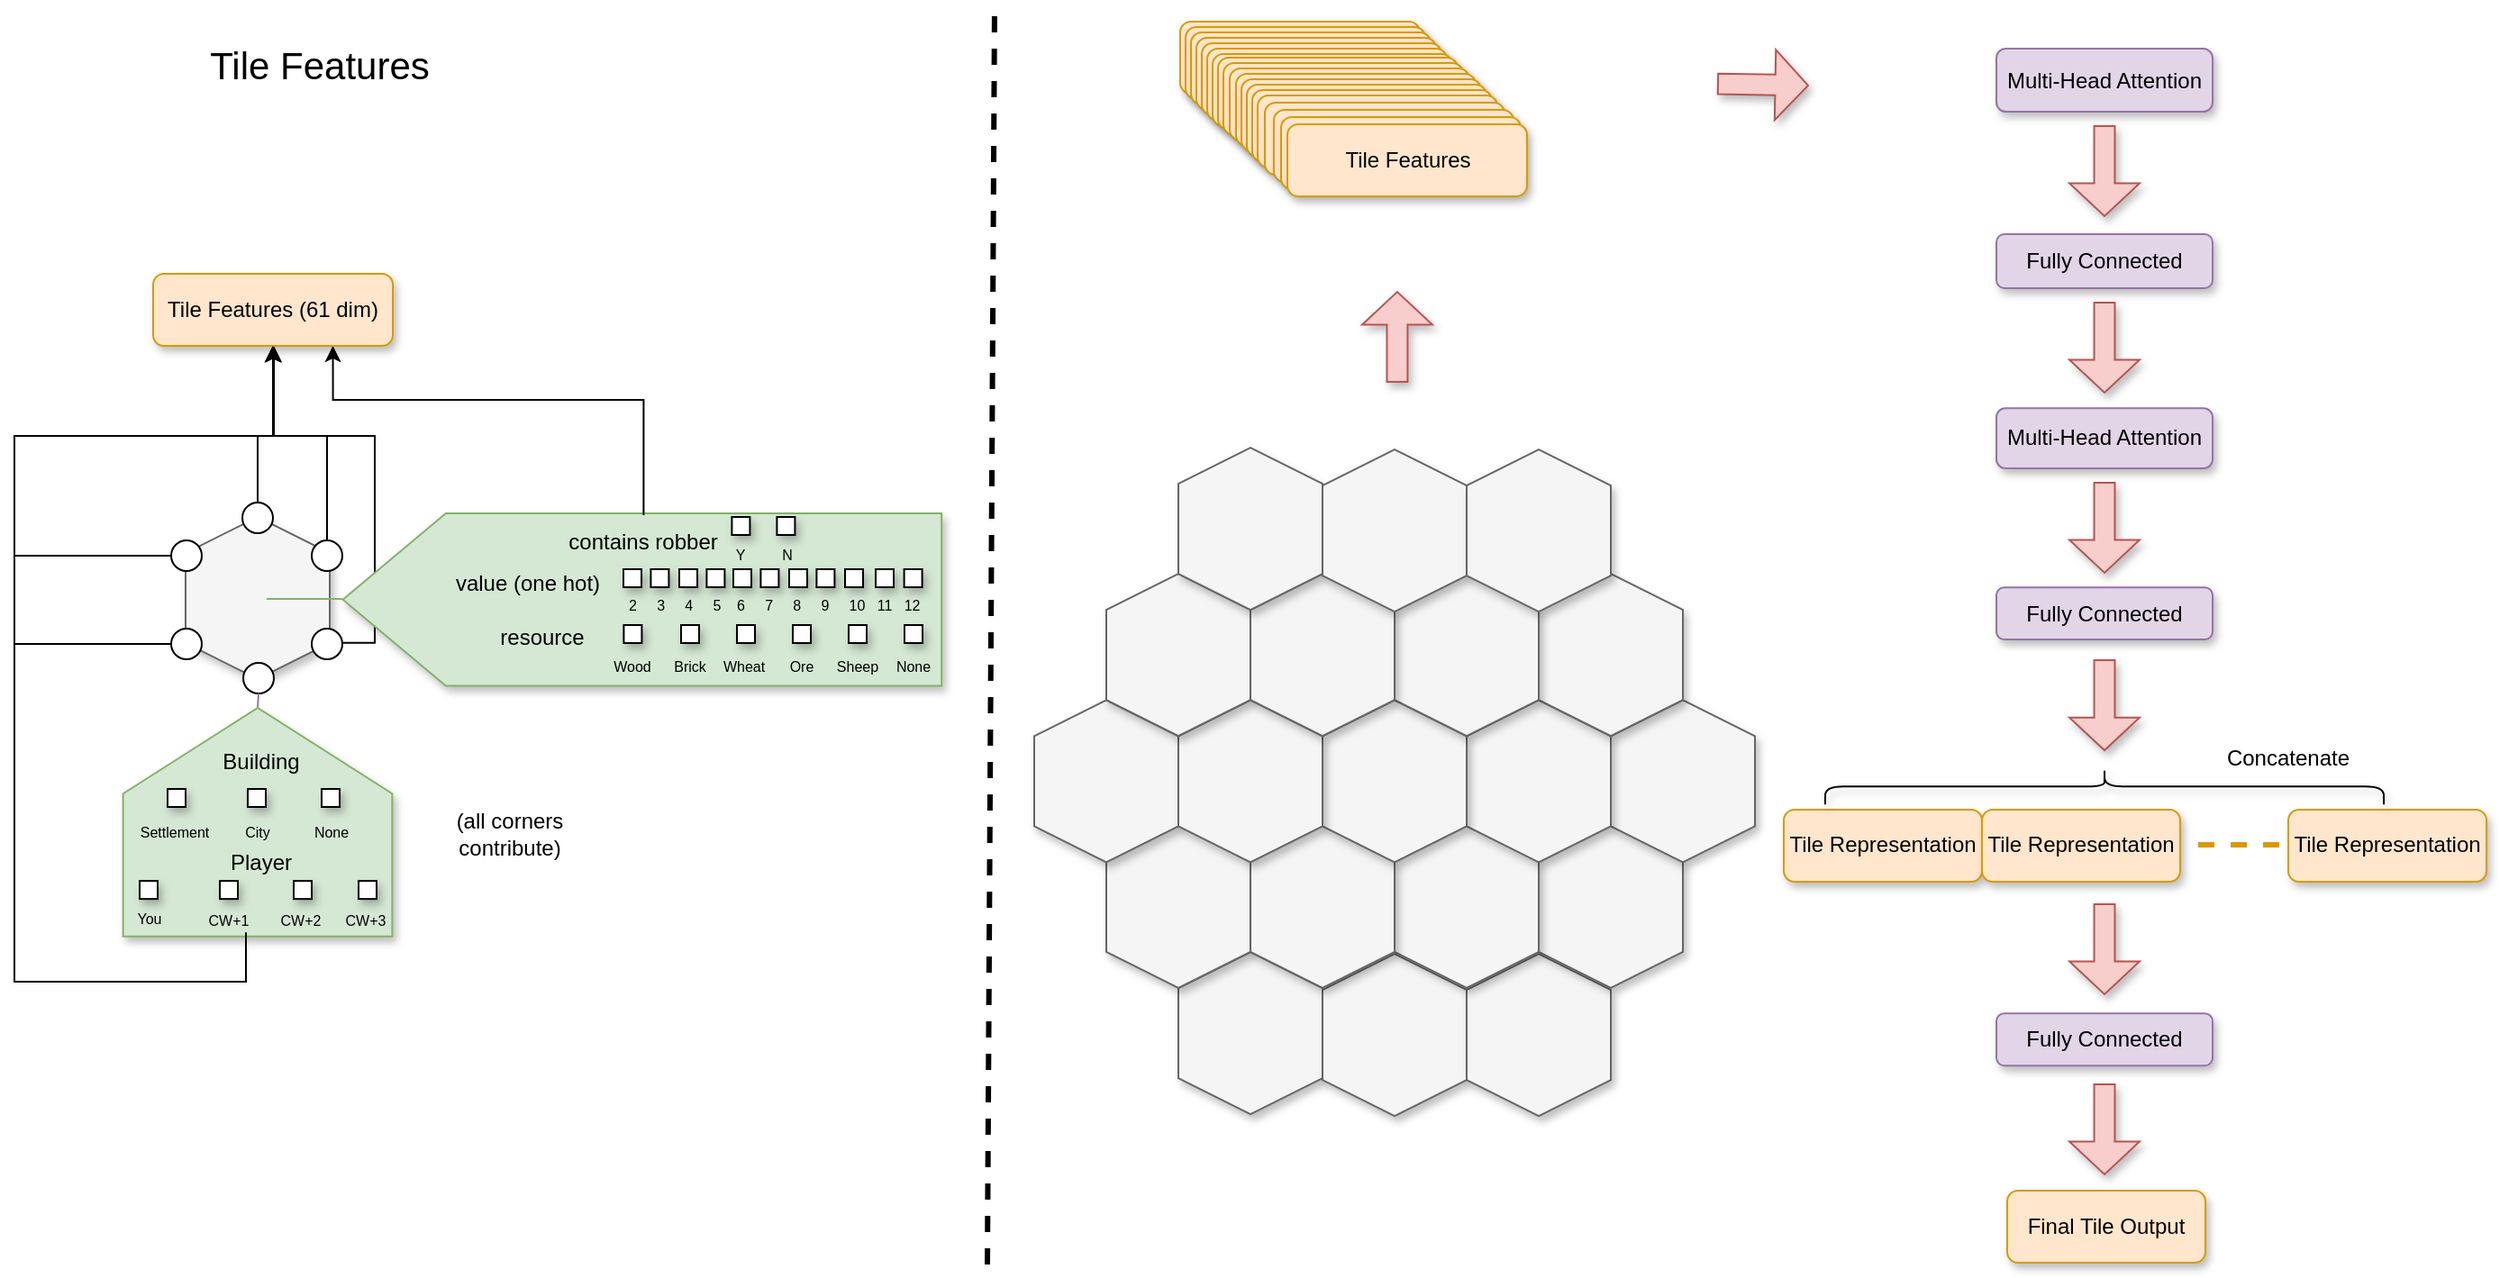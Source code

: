 <mxfile version="16.4.2" type="device"><diagram id="VR2XBW6jJdY6xLSePRTx" name="Page-1"><mxGraphModel dx="1350" dy="764" grid="1" gridSize="10" guides="1" tooltips="1" connect="1" arrows="1" fold="1" page="1" pageScale="1" pageWidth="827" pageHeight="1169" math="0" shadow="0"><root><mxCell id="0"/><mxCell id="1" parent="0"/><mxCell id="i-aapN_4ZWT7nM9p_vC6-127" value="&lt;font style=&quot;font-size: 12px&quot;&gt;Tile Features&lt;/font&gt;&lt;font style=&quot;font-size: 12px&quot;&gt;&lt;br&gt;&lt;/font&gt;" style="rounded=1;whiteSpace=wrap;html=1;shadow=1;fontSize=8;fillColor=#ffe6cc;strokeColor=#d79b00;" vertex="1" parent="1"><mxGeometry x="807" y="50" width="133" height="40" as="geometry"/></mxCell><mxCell id="i-aapN_4ZWT7nM9p_vC6-126" value="&lt;font style=&quot;font-size: 12px&quot;&gt;Tile Features&lt;/font&gt;&lt;font style=&quot;font-size: 12px&quot;&gt;&lt;br&gt;&lt;/font&gt;" style="rounded=1;whiteSpace=wrap;html=1;shadow=1;fontSize=8;fillColor=#ffe6cc;strokeColor=#d79b00;" vertex="1" parent="1"><mxGeometry x="810" y="53" width="133" height="40" as="geometry"/></mxCell><mxCell id="i-aapN_4ZWT7nM9p_vC6-125" value="&lt;font style=&quot;font-size: 12px&quot;&gt;Tile Features&lt;/font&gt;&lt;font style=&quot;font-size: 12px&quot;&gt;&lt;br&gt;&lt;/font&gt;" style="rounded=1;whiteSpace=wrap;html=1;shadow=1;fontSize=8;fillColor=#ffe6cc;strokeColor=#d79b00;" vertex="1" parent="1"><mxGeometry x="813" y="56" width="133" height="40" as="geometry"/></mxCell><mxCell id="i-aapN_4ZWT7nM9p_vC6-124" value="&lt;font style=&quot;font-size: 12px&quot;&gt;Tile Features&lt;/font&gt;&lt;font style=&quot;font-size: 12px&quot;&gt;&lt;br&gt;&lt;/font&gt;" style="rounded=1;whiteSpace=wrap;html=1;shadow=1;fontSize=8;fillColor=#ffe6cc;strokeColor=#d79b00;" vertex="1" parent="1"><mxGeometry x="816" y="59" width="133" height="40" as="geometry"/></mxCell><mxCell id="i-aapN_4ZWT7nM9p_vC6-123" value="&lt;font style=&quot;font-size: 12px&quot;&gt;Tile Features&lt;/font&gt;&lt;font style=&quot;font-size: 12px&quot;&gt;&lt;br&gt;&lt;/font&gt;" style="rounded=1;whiteSpace=wrap;html=1;shadow=1;fontSize=8;fillColor=#ffe6cc;strokeColor=#d79b00;" vertex="1" parent="1"><mxGeometry x="819" y="62" width="133" height="40" as="geometry"/></mxCell><mxCell id="i-aapN_4ZWT7nM9p_vC6-122" value="&lt;font style=&quot;font-size: 12px&quot;&gt;Tile Features&lt;/font&gt;&lt;font style=&quot;font-size: 12px&quot;&gt;&lt;br&gt;&lt;/font&gt;" style="rounded=1;whiteSpace=wrap;html=1;shadow=1;fontSize=8;fillColor=#ffe6cc;strokeColor=#d79b00;" vertex="1" parent="1"><mxGeometry x="822" y="65" width="133" height="40" as="geometry"/></mxCell><mxCell id="i-aapN_4ZWT7nM9p_vC6-121" value="&lt;font style=&quot;font-size: 12px&quot;&gt;Tile Features&lt;/font&gt;&lt;font style=&quot;font-size: 12px&quot;&gt;&lt;br&gt;&lt;/font&gt;" style="rounded=1;whiteSpace=wrap;html=1;shadow=1;fontSize=8;fillColor=#ffe6cc;strokeColor=#d79b00;" vertex="1" parent="1"><mxGeometry x="825" y="68" width="133" height="40" as="geometry"/></mxCell><mxCell id="i-aapN_4ZWT7nM9p_vC6-120" value="&lt;font style=&quot;font-size: 12px&quot;&gt;Tile Features&lt;/font&gt;&lt;font style=&quot;font-size: 12px&quot;&gt;&lt;br&gt;&lt;/font&gt;" style="rounded=1;whiteSpace=wrap;html=1;shadow=1;fontSize=8;fillColor=#ffe6cc;strokeColor=#d79b00;" vertex="1" parent="1"><mxGeometry x="828" y="70" width="133" height="40" as="geometry"/></mxCell><mxCell id="i-aapN_4ZWT7nM9p_vC6-119" value="&lt;font style=&quot;font-size: 12px&quot;&gt;Tile Features&lt;/font&gt;&lt;font style=&quot;font-size: 12px&quot;&gt;&lt;br&gt;&lt;/font&gt;" style="rounded=1;whiteSpace=wrap;html=1;shadow=1;fontSize=8;fillColor=#ffe6cc;strokeColor=#d79b00;" vertex="1" parent="1"><mxGeometry x="831" y="73" width="133" height="40" as="geometry"/></mxCell><mxCell id="i-aapN_4ZWT7nM9p_vC6-118" value="&lt;font style=&quot;font-size: 12px&quot;&gt;Tile Features&lt;/font&gt;&lt;font style=&quot;font-size: 12px&quot;&gt;&lt;br&gt;&lt;/font&gt;" style="rounded=1;whiteSpace=wrap;html=1;shadow=1;fontSize=8;fillColor=#ffe6cc;strokeColor=#d79b00;" vertex="1" parent="1"><mxGeometry x="834.5" y="76" width="133" height="40" as="geometry"/></mxCell><mxCell id="i-aapN_4ZWT7nM9p_vC6-117" value="&lt;font style=&quot;font-size: 12px&quot;&gt;Tile Features&lt;/font&gt;&lt;font style=&quot;font-size: 12px&quot;&gt;&lt;br&gt;&lt;/font&gt;" style="rounded=1;whiteSpace=wrap;html=1;shadow=1;fontSize=8;fillColor=#ffe6cc;strokeColor=#d79b00;" vertex="1" parent="1"><mxGeometry x="838" y="79" width="133" height="40" as="geometry"/></mxCell><mxCell id="i-aapN_4ZWT7nM9p_vC6-116" value="&lt;font style=&quot;font-size: 12px&quot;&gt;Tile Features&lt;/font&gt;&lt;font style=&quot;font-size: 12px&quot;&gt;&lt;br&gt;&lt;/font&gt;" style="rounded=1;whiteSpace=wrap;html=1;shadow=1;fontSize=8;fillColor=#ffe6cc;strokeColor=#d79b00;" vertex="1" parent="1"><mxGeometry x="841" y="82" width="133" height="40" as="geometry"/></mxCell><mxCell id="i-aapN_4ZWT7nM9p_vC6-115" value="&lt;font style=&quot;font-size: 12px&quot;&gt;Tile Features&lt;/font&gt;&lt;font style=&quot;font-size: 12px&quot;&gt;&lt;br&gt;&lt;/font&gt;" style="rounded=1;whiteSpace=wrap;html=1;shadow=1;fontSize=8;fillColor=#ffe6cc;strokeColor=#d79b00;" vertex="1" parent="1"><mxGeometry x="844" y="85" width="133" height="40" as="geometry"/></mxCell><mxCell id="i-aapN_4ZWT7nM9p_vC6-114" value="&lt;font style=&quot;font-size: 12px&quot;&gt;Tile Features&lt;/font&gt;&lt;font style=&quot;font-size: 12px&quot;&gt;&lt;br&gt;&lt;/font&gt;" style="rounded=1;whiteSpace=wrap;html=1;shadow=1;fontSize=8;fillColor=#ffe6cc;strokeColor=#d79b00;" vertex="1" parent="1"><mxGeometry x="847" y="88" width="133" height="40" as="geometry"/></mxCell><mxCell id="i-aapN_4ZWT7nM9p_vC6-113" value="&lt;font style=&quot;font-size: 12px&quot;&gt;Tile Features&lt;/font&gt;&lt;font style=&quot;font-size: 12px&quot;&gt;&lt;br&gt;&lt;/font&gt;" style="rounded=1;whiteSpace=wrap;html=1;shadow=1;fontSize=8;fillColor=#ffe6cc;strokeColor=#d79b00;" vertex="1" parent="1"><mxGeometry x="850" y="91" width="133" height="40" as="geometry"/></mxCell><mxCell id="i-aapN_4ZWT7nM9p_vC6-111" value="&lt;font style=&quot;font-size: 12px&quot;&gt;Tile Features&lt;/font&gt;&lt;font style=&quot;font-size: 12px&quot;&gt;&lt;br&gt;&lt;/font&gt;" style="rounded=1;whiteSpace=wrap;html=1;shadow=1;fontSize=8;fillColor=#ffe6cc;strokeColor=#d79b00;" vertex="1" parent="1"><mxGeometry x="854" y="95" width="133" height="40" as="geometry"/></mxCell><mxCell id="i-aapN_4ZWT7nM9p_vC6-110" value="&lt;font style=&quot;font-size: 12px&quot;&gt;Tile Features&lt;/font&gt;&lt;font style=&quot;font-size: 12px&quot;&gt;&lt;br&gt;&lt;/font&gt;" style="rounded=1;whiteSpace=wrap;html=1;shadow=1;fontSize=8;fillColor=#ffe6cc;strokeColor=#d79b00;" vertex="1" parent="1"><mxGeometry x="859" y="99" width="133" height="40" as="geometry"/></mxCell><mxCell id="i-aapN_4ZWT7nM9p_vC6-109" value="&lt;font style=&quot;font-size: 12px&quot;&gt;Tile Features&lt;/font&gt;&lt;font style=&quot;font-size: 12px&quot;&gt;&lt;br&gt;&lt;/font&gt;" style="rounded=1;whiteSpace=wrap;html=1;shadow=1;fontSize=8;fillColor=#ffe6cc;strokeColor=#d79b00;" vertex="1" parent="1"><mxGeometry x="863" y="103" width="133" height="40" as="geometry"/></mxCell><mxCell id="i-aapN_4ZWT7nM9p_vC6-104" value="" style="shape=hexagon;perimeter=hexagonPerimeter2;whiteSpace=wrap;html=1;fixedSize=1;rotation=90;shadow=1;fillColor=#f5f5f5;strokeColor=#666666;fontColor=#333333;" vertex="1" parent="1"><mxGeometry x="801" y="571.57" width="90" height="80" as="geometry"/></mxCell><mxCell id="i-aapN_4ZWT7nM9p_vC6-105" value="" style="shape=hexagon;perimeter=hexagonPerimeter2;whiteSpace=wrap;html=1;fixedSize=1;rotation=90;shadow=1;fillColor=#f5f5f5;strokeColor=#666666;fontColor=#333333;" vertex="1" parent="1"><mxGeometry x="881" y="572.57" width="90" height="80" as="geometry"/></mxCell><mxCell id="i-aapN_4ZWT7nM9p_vC6-106" value="" style="shape=hexagon;perimeter=hexagonPerimeter2;whiteSpace=wrap;html=1;fixedSize=1;rotation=90;shadow=1;fillColor=#f5f5f5;strokeColor=#666666;fontColor=#333333;" vertex="1" parent="1"><mxGeometry x="961" y="572.57" width="90" height="80" as="geometry"/></mxCell><mxCell id="i-aapN_4ZWT7nM9p_vC6-100" value="" style="shape=hexagon;perimeter=hexagonPerimeter2;whiteSpace=wrap;html=1;fixedSize=1;rotation=90;shadow=1;fillColor=#f5f5f5;strokeColor=#666666;fontColor=#333333;" vertex="1" parent="1"><mxGeometry x="1001" y="501.48" width="90" height="80" as="geometry"/></mxCell><mxCell id="i-aapN_4ZWT7nM9p_vC6-101" value="" style="shape=hexagon;perimeter=hexagonPerimeter2;whiteSpace=wrap;html=1;fixedSize=1;rotation=90;shadow=1;fillColor=#f5f5f5;strokeColor=#666666;fontColor=#333333;" vertex="1" parent="1"><mxGeometry x="921" y="501.48" width="90" height="80" as="geometry"/></mxCell><mxCell id="i-aapN_4ZWT7nM9p_vC6-102" value="" style="shape=hexagon;perimeter=hexagonPerimeter2;whiteSpace=wrap;html=1;fixedSize=1;rotation=90;shadow=1;fillColor=#f5f5f5;strokeColor=#666666;fontColor=#333333;" vertex="1" parent="1"><mxGeometry x="761" y="501.48" width="90" height="80" as="geometry"/></mxCell><mxCell id="i-aapN_4ZWT7nM9p_vC6-103" value="" style="shape=hexagon;perimeter=hexagonPerimeter2;whiteSpace=wrap;html=1;fixedSize=1;rotation=90;shadow=1;fillColor=#f5f5f5;strokeColor=#666666;fontColor=#333333;" vertex="1" parent="1"><mxGeometry x="841" y="501.48" width="90" height="80" as="geometry"/></mxCell><mxCell id="i-aapN_4ZWT7nM9p_vC6-99" value="" style="shape=hexagon;perimeter=hexagonPerimeter2;whiteSpace=wrap;html=1;fixedSize=1;rotation=90;shadow=1;fillColor=#f5f5f5;strokeColor=#666666;fontColor=#333333;" vertex="1" parent="1"><mxGeometry x="721" y="431.64" width="90" height="80" as="geometry"/></mxCell><mxCell id="i-aapN_4ZWT7nM9p_vC6-98" value="" style="shape=hexagon;perimeter=hexagonPerimeter2;whiteSpace=wrap;html=1;fixedSize=1;rotation=90;shadow=1;fillColor=#f5f5f5;strokeColor=#666666;fontColor=#333333;" vertex="1" parent="1"><mxGeometry x="1041" y="431.64" width="90" height="80" as="geometry"/></mxCell><mxCell id="i-aapN_4ZWT7nM9p_vC6-97" value="" style="shape=hexagon;perimeter=hexagonPerimeter2;whiteSpace=wrap;html=1;fixedSize=1;rotation=90;shadow=1;fillColor=#f5f5f5;strokeColor=#666666;fontColor=#333333;" vertex="1" parent="1"><mxGeometry x="961" y="431.64" width="90" height="80" as="geometry"/></mxCell><mxCell id="i-aapN_4ZWT7nM9p_vC6-96" value="" style="shape=hexagon;perimeter=hexagonPerimeter2;whiteSpace=wrap;html=1;fixedSize=1;rotation=90;shadow=1;fillColor=#f5f5f5;strokeColor=#666666;fontColor=#333333;" vertex="1" parent="1"><mxGeometry x="881" y="431.64" width="90" height="80" as="geometry"/></mxCell><mxCell id="i-aapN_4ZWT7nM9p_vC6-95" value="" style="shape=hexagon;perimeter=hexagonPerimeter2;whiteSpace=wrap;html=1;fixedSize=1;rotation=90;shadow=1;fillColor=#f5f5f5;strokeColor=#666666;fontColor=#333333;" vertex="1" parent="1"><mxGeometry x="801" y="431.64" width="90" height="80" as="geometry"/></mxCell><mxCell id="i-aapN_4ZWT7nM9p_vC6-94" value="" style="shape=hexagon;perimeter=hexagonPerimeter2;whiteSpace=wrap;html=1;fixedSize=1;rotation=90;shadow=1;fillColor=#f5f5f5;strokeColor=#666666;fontColor=#333333;" vertex="1" parent="1"><mxGeometry x="1001" y="361.57" width="90" height="80" as="geometry"/></mxCell><mxCell id="i-aapN_4ZWT7nM9p_vC6-93" value="" style="shape=hexagon;perimeter=hexagonPerimeter2;whiteSpace=wrap;html=1;fixedSize=1;rotation=90;shadow=1;fillColor=#f5f5f5;strokeColor=#666666;fontColor=#333333;" vertex="1" parent="1"><mxGeometry x="921" y="361.57" width="90" height="80" as="geometry"/></mxCell><mxCell id="i-aapN_4ZWT7nM9p_vC6-85" style="edgeStyle=orthogonalEdgeStyle;rounded=0;orthogonalLoop=1;jettySize=auto;html=1;exitX=0.75;exitY=1;exitDx=0;exitDy=0;entryX=0.5;entryY=1;entryDx=0;entryDy=0;fontSize=12;endArrow=classic;endFill=1;strokeWidth=1;" edge="1" parent="1" source="i-aapN_4ZWT7nM9p_vC6-9" target="i-aapN_4ZWT7nM9p_vC6-43"><mxGeometry relative="1" as="geometry"><Array as="points"><mxPoint x="360" y="395"/><mxPoint x="360" y="280"/><mxPoint x="304" y="280"/></Array></mxGeometry></mxCell><mxCell id="i-aapN_4ZWT7nM9p_vC6-9" value="" style="shape=offPageConnector;whiteSpace=wrap;html=1;shadow=1;rotation=90;size=0.172;fillColor=#d5e8d4;strokeColor=#82b366;" vertex="1" parent="1"><mxGeometry x="460.53" y="204.74" width="95.8" height="332.33" as="geometry"/></mxCell><mxCell id="i-aapN_4ZWT7nM9p_vC6-1" value="" style="shape=hexagon;perimeter=hexagonPerimeter2;whiteSpace=wrap;html=1;fixedSize=1;rotation=90;shadow=1;fillColor=#f5f5f5;strokeColor=#666666;fontColor=#333333;" vertex="1" parent="1"><mxGeometry x="250" y="330" width="90" height="80" as="geometry"/></mxCell><mxCell id="i-aapN_4ZWT7nM9p_vC6-3" value="" style="ellipse;whiteSpace=wrap;html=1;aspect=fixed;" vertex="1" parent="1"><mxGeometry x="287" y="406" width="17" height="17" as="geometry"/></mxCell><mxCell id="i-aapN_4ZWT7nM9p_vC6-4" value="" style="ellipse;whiteSpace=wrap;html=1;aspect=fixed;" vertex="1" parent="1"><mxGeometry x="325" y="387" width="17" height="17" as="geometry"/></mxCell><mxCell id="i-aapN_4ZWT7nM9p_vC6-84" style="edgeStyle=orthogonalEdgeStyle;rounded=0;orthogonalLoop=1;jettySize=auto;html=1;exitX=0.5;exitY=0;exitDx=0;exitDy=0;entryX=0.5;entryY=1;entryDx=0;entryDy=0;fontSize=12;endArrow=classic;endFill=1;strokeWidth=1;" edge="1" parent="1" source="i-aapN_4ZWT7nM9p_vC6-5" target="i-aapN_4ZWT7nM9p_vC6-43"><mxGeometry relative="1" as="geometry"><Array as="points"><mxPoint x="334" y="280"/><mxPoint x="304" y="280"/></Array></mxGeometry></mxCell><mxCell id="i-aapN_4ZWT7nM9p_vC6-5" value="" style="ellipse;whiteSpace=wrap;html=1;aspect=fixed;" vertex="1" parent="1"><mxGeometry x="325" y="338" width="17" height="17" as="geometry"/></mxCell><mxCell id="i-aapN_4ZWT7nM9p_vC6-81" style="edgeStyle=orthogonalEdgeStyle;rounded=0;orthogonalLoop=1;jettySize=auto;html=1;exitX=0;exitY=0.5;exitDx=0;exitDy=0;entryX=0.5;entryY=1;entryDx=0;entryDy=0;fontSize=12;endArrow=classic;endFill=1;strokeWidth=1;" edge="1" parent="1" source="i-aapN_4ZWT7nM9p_vC6-6" target="i-aapN_4ZWT7nM9p_vC6-43"><mxGeometry relative="1" as="geometry"><Array as="points"><mxPoint x="160" y="395"/><mxPoint x="160" y="280"/><mxPoint x="304" y="280"/></Array></mxGeometry></mxCell><mxCell id="i-aapN_4ZWT7nM9p_vC6-6" value="" style="ellipse;whiteSpace=wrap;html=1;aspect=fixed;" vertex="1" parent="1"><mxGeometry x="247" y="387" width="17" height="17" as="geometry"/></mxCell><mxCell id="i-aapN_4ZWT7nM9p_vC6-82" style="edgeStyle=orthogonalEdgeStyle;rounded=0;orthogonalLoop=1;jettySize=auto;html=1;exitX=0;exitY=0.5;exitDx=0;exitDy=0;entryX=0.5;entryY=1;entryDx=0;entryDy=0;fontSize=12;endArrow=classic;endFill=1;strokeWidth=1;" edge="1" parent="1" source="i-aapN_4ZWT7nM9p_vC6-7" target="i-aapN_4ZWT7nM9p_vC6-43"><mxGeometry relative="1" as="geometry"><Array as="points"><mxPoint x="160" y="347"/><mxPoint x="160" y="280"/><mxPoint x="304" y="280"/></Array></mxGeometry></mxCell><mxCell id="i-aapN_4ZWT7nM9p_vC6-7" value="" style="ellipse;whiteSpace=wrap;html=1;aspect=fixed;" vertex="1" parent="1"><mxGeometry x="247" y="338" width="17" height="17" as="geometry"/></mxCell><mxCell id="i-aapN_4ZWT7nM9p_vC6-83" style="edgeStyle=orthogonalEdgeStyle;rounded=0;orthogonalLoop=1;jettySize=auto;html=1;exitX=0.5;exitY=0;exitDx=0;exitDy=0;fontSize=12;endArrow=classic;endFill=1;strokeWidth=1;" edge="1" parent="1" source="i-aapN_4ZWT7nM9p_vC6-8" target="i-aapN_4ZWT7nM9p_vC6-43"><mxGeometry relative="1" as="geometry"><Array as="points"><mxPoint x="295" y="280"/><mxPoint x="304" y="280"/></Array></mxGeometry></mxCell><mxCell id="i-aapN_4ZWT7nM9p_vC6-8" value="" style="ellipse;whiteSpace=wrap;html=1;aspect=fixed;" vertex="1" parent="1"><mxGeometry x="286.5" y="317" width="17" height="17" as="geometry"/></mxCell><mxCell id="i-aapN_4ZWT7nM9p_vC6-11" value="" style="endArrow=none;html=1;rounded=0;exitX=0.506;exitY=0.438;exitDx=0;exitDy=0;exitPerimeter=0;fillColor=#d5e8d4;strokeColor=#82b366;" edge="1" parent="1" source="i-aapN_4ZWT7nM9p_vC6-1"><mxGeometry width="50" height="50" relative="1" as="geometry"><mxPoint x="292" y="420.5" as="sourcePoint"/><mxPoint x="342" y="370.5" as="targetPoint"/></mxGeometry></mxCell><mxCell id="i-aapN_4ZWT7nM9p_vC6-87" style="edgeStyle=orthogonalEdgeStyle;rounded=0;orthogonalLoop=1;jettySize=auto;html=1;exitX=0.5;exitY=0;exitDx=0;exitDy=0;entryX=0.75;entryY=1;entryDx=0;entryDy=0;fontSize=12;endArrow=classic;endFill=1;strokeWidth=1;" edge="1" parent="1" source="i-aapN_4ZWT7nM9p_vC6-12" target="i-aapN_4ZWT7nM9p_vC6-43"><mxGeometry relative="1" as="geometry"><Array as="points"><mxPoint x="509" y="260"/><mxPoint x="337" y="260"/></Array></mxGeometry></mxCell><mxCell id="i-aapN_4ZWT7nM9p_vC6-12" value="contains robber" style="text;html=1;strokeColor=none;fillColor=none;align=center;verticalAlign=middle;whiteSpace=wrap;rounded=0;shadow=1;" vertex="1" parent="1"><mxGeometry x="464.2" y="324.01" width="90" height="30" as="geometry"/></mxCell><mxCell id="i-aapN_4ZWT7nM9p_vC6-13" value="" style="rounded=0;whiteSpace=wrap;html=1;shadow=1;" vertex="1" parent="1"><mxGeometry x="558.2" y="325" width="10" height="10" as="geometry"/></mxCell><mxCell id="i-aapN_4ZWT7nM9p_vC6-14" value="&lt;font style=&quot;font-size: 8px&quot;&gt;Y&lt;/font&gt;" style="text;html=1;strokeColor=none;fillColor=none;align=center;verticalAlign=middle;whiteSpace=wrap;rounded=0;shadow=1;" vertex="1" parent="1"><mxGeometry x="533.2" y="330" width="60" height="30" as="geometry"/></mxCell><mxCell id="i-aapN_4ZWT7nM9p_vC6-16" value="&lt;font style=&quot;font-size: 8px&quot;&gt;N&lt;/font&gt;" style="text;html=1;strokeColor=none;fillColor=none;align=center;verticalAlign=middle;whiteSpace=wrap;rounded=0;shadow=1;" vertex="1" parent="1"><mxGeometry x="570.2" y="330" width="37.8" height="30" as="geometry"/></mxCell><mxCell id="i-aapN_4ZWT7nM9p_vC6-15" value="" style="rounded=0;whiteSpace=wrap;html=1;shadow=1;" vertex="1" parent="1"><mxGeometry x="583.2" y="325" width="10" height="10" as="geometry"/></mxCell><mxCell id="i-aapN_4ZWT7nM9p_vC6-17" value="value (one hot)" style="text;html=1;strokeColor=none;fillColor=none;align=center;verticalAlign=middle;whiteSpace=wrap;rounded=0;shadow=1;" vertex="1" parent="1"><mxGeometry x="400" y="347" width="90" height="30" as="geometry"/></mxCell><mxCell id="i-aapN_4ZWT7nM9p_vC6-18" value="" style="rounded=0;whiteSpace=wrap;html=1;shadow=1;" vertex="1" parent="1"><mxGeometry x="498.0" y="354" width="10" height="10" as="geometry"/></mxCell><mxCell id="i-aapN_4ZWT7nM9p_vC6-19" value="" style="rounded=0;whiteSpace=wrap;html=1;shadow=1;" vertex="1" parent="1"><mxGeometry x="513.2" y="354" width="10" height="10" as="geometry"/></mxCell><mxCell id="i-aapN_4ZWT7nM9p_vC6-20" value="" style="rounded=0;whiteSpace=wrap;html=1;shadow=1;" vertex="1" parent="1"><mxGeometry x="529" y="354" width="10" height="10" as="geometry"/></mxCell><mxCell id="i-aapN_4ZWT7nM9p_vC6-21" value="" style="rounded=0;whiteSpace=wrap;html=1;shadow=1;" vertex="1" parent="1"><mxGeometry x="544.2" y="354" width="10" height="10" as="geometry"/></mxCell><mxCell id="i-aapN_4ZWT7nM9p_vC6-22" value="" style="rounded=0;whiteSpace=wrap;html=1;shadow=1;" vertex="1" parent="1"><mxGeometry x="559" y="354.01" width="10" height="10" as="geometry"/></mxCell><mxCell id="i-aapN_4ZWT7nM9p_vC6-23" value="" style="rounded=0;whiteSpace=wrap;html=1;shadow=1;" vertex="1" parent="1"><mxGeometry x="574.2" y="354.01" width="10" height="10" as="geometry"/></mxCell><mxCell id="i-aapN_4ZWT7nM9p_vC6-24" value="" style="rounded=0;whiteSpace=wrap;html=1;shadow=1;" vertex="1" parent="1"><mxGeometry x="590" y="354.01" width="10" height="10" as="geometry"/></mxCell><mxCell id="i-aapN_4ZWT7nM9p_vC6-25" value="" style="rounded=0;whiteSpace=wrap;html=1;shadow=1;" vertex="1" parent="1"><mxGeometry x="605.2" y="354.01" width="10" height="10" as="geometry"/></mxCell><mxCell id="i-aapN_4ZWT7nM9p_vC6-26" value="" style="rounded=0;whiteSpace=wrap;html=1;shadow=1;" vertex="1" parent="1"><mxGeometry x="621" y="354.01" width="10" height="10" as="geometry"/></mxCell><mxCell id="i-aapN_4ZWT7nM9p_vC6-27" value="" style="rounded=0;whiteSpace=wrap;html=1;shadow=1;" vertex="1" parent="1"><mxGeometry x="653.8" y="354.01" width="10" height="10" as="geometry"/></mxCell><mxCell id="i-aapN_4ZWT7nM9p_vC6-28" value="" style="rounded=0;whiteSpace=wrap;html=1;shadow=1;" vertex="1" parent="1"><mxGeometry x="638" y="354.01" width="10" height="10" as="geometry"/></mxCell><mxCell id="i-aapN_4ZWT7nM9p_vC6-29" value="&lt;div style=&quot;font-size: 8px&quot; align=&quot;left&quot;&gt;&lt;font style=&quot;font-size: 8px&quot;&gt;2&lt;/font&gt; &amp;nbsp;&amp;nbsp;&amp;nbsp; 3&amp;nbsp;&amp;nbsp;&amp;nbsp;&amp;nbsp; 4&amp;nbsp;&amp;nbsp;&amp;nbsp;&amp;nbsp; 5&amp;nbsp;&amp;nbsp;&amp;nbsp; 6&amp;nbsp;&amp;nbsp;&amp;nbsp;&amp;nbsp; 7&amp;nbsp;&amp;nbsp;&amp;nbsp;&amp;nbsp; 8&amp;nbsp;&amp;nbsp;&amp;nbsp;&amp;nbsp; 9&amp;nbsp;&amp;nbsp;&amp;nbsp;&amp;nbsp; 10&amp;nbsp;&amp;nbsp; 11&amp;nbsp;&amp;nbsp; 12&lt;br&gt;&lt;/div&gt;" style="text;html=1;strokeColor=none;fillColor=none;align=left;verticalAlign=middle;whiteSpace=wrap;rounded=0;shadow=1;" vertex="1" parent="1"><mxGeometry x="499" y="359" width="211" height="30" as="geometry"/></mxCell><mxCell id="i-aapN_4ZWT7nM9p_vC6-30" value="resource" style="text;html=1;strokeColor=none;fillColor=none;align=center;verticalAlign=middle;whiteSpace=wrap;rounded=0;shadow=1;" vertex="1" parent="1"><mxGeometry x="408" y="377" width="90" height="30" as="geometry"/></mxCell><mxCell id="i-aapN_4ZWT7nM9p_vC6-31" value="" style="rounded=0;whiteSpace=wrap;html=1;shadow=1;" vertex="1" parent="1"><mxGeometry x="498.2" y="385" width="10" height="10" as="geometry"/></mxCell><mxCell id="i-aapN_4ZWT7nM9p_vC6-32" value="" style="rounded=0;whiteSpace=wrap;html=1;shadow=1;" vertex="1" parent="1"><mxGeometry x="530" y="385" width="10" height="10" as="geometry"/></mxCell><mxCell id="i-aapN_4ZWT7nM9p_vC6-33" value="" style="rounded=0;whiteSpace=wrap;html=1;shadow=1;" vertex="1" parent="1"><mxGeometry x="561" y="385" width="10" height="10" as="geometry"/></mxCell><mxCell id="i-aapN_4ZWT7nM9p_vC6-34" value="" style="rounded=0;whiteSpace=wrap;html=1;shadow=1;" vertex="1" parent="1"><mxGeometry x="592" y="385" width="10" height="10" as="geometry"/></mxCell><mxCell id="i-aapN_4ZWT7nM9p_vC6-35" value="" style="rounded=0;whiteSpace=wrap;html=1;shadow=1;" vertex="1" parent="1"><mxGeometry x="623" y="385" width="10" height="10" as="geometry"/></mxCell><mxCell id="i-aapN_4ZWT7nM9p_vC6-36" value="" style="rounded=0;whiteSpace=wrap;html=1;shadow=1;" vertex="1" parent="1"><mxGeometry x="654" y="385" width="10" height="10" as="geometry"/></mxCell><mxCell id="i-aapN_4ZWT7nM9p_vC6-37" value="&lt;font style=&quot;font-size: 8px&quot;&gt;Wood&lt;/font&gt;" style="text;html=1;strokeColor=none;fillColor=none;align=center;verticalAlign=middle;whiteSpace=wrap;rounded=0;shadow=1;" vertex="1" parent="1"><mxGeometry x="473.2" y="392" width="60" height="30" as="geometry"/></mxCell><mxCell id="i-aapN_4ZWT7nM9p_vC6-38" value="&lt;font style=&quot;font-size: 8px&quot;&gt;Brick&lt;/font&gt;" style="text;html=1;strokeColor=none;fillColor=none;align=center;verticalAlign=middle;whiteSpace=wrap;rounded=0;shadow=1;" vertex="1" parent="1"><mxGeometry x="505.2" y="392" width="60" height="30" as="geometry"/></mxCell><mxCell id="i-aapN_4ZWT7nM9p_vC6-39" value="&lt;font style=&quot;font-size: 8px&quot;&gt;Wheat&lt;/font&gt;" style="text;html=1;strokeColor=none;fillColor=none;align=center;verticalAlign=middle;whiteSpace=wrap;rounded=0;shadow=1;" vertex="1" parent="1"><mxGeometry x="535.2" y="392" width="60" height="30" as="geometry"/></mxCell><mxCell id="i-aapN_4ZWT7nM9p_vC6-40" value="&lt;font style=&quot;font-size: 8px&quot;&gt;Ore&lt;/font&gt;" style="text;html=1;strokeColor=none;fillColor=none;align=center;verticalAlign=middle;whiteSpace=wrap;rounded=0;shadow=1;" vertex="1" parent="1"><mxGeometry x="567.2" y="392" width="60" height="30" as="geometry"/></mxCell><mxCell id="i-aapN_4ZWT7nM9p_vC6-41" value="&lt;font style=&quot;font-size: 8px&quot;&gt;Sheep&lt;/font&gt;" style="text;html=1;strokeColor=none;fillColor=none;align=center;verticalAlign=middle;whiteSpace=wrap;rounded=0;shadow=1;" vertex="1" parent="1"><mxGeometry x="598" y="392" width="60" height="30" as="geometry"/></mxCell><mxCell id="i-aapN_4ZWT7nM9p_vC6-42" value="&lt;font style=&quot;font-size: 8px&quot;&gt;None&lt;/font&gt;" style="text;html=1;strokeColor=none;fillColor=none;align=center;verticalAlign=middle;whiteSpace=wrap;rounded=0;shadow=1;" vertex="1" parent="1"><mxGeometry x="629" y="392" width="60" height="30" as="geometry"/></mxCell><mxCell id="i-aapN_4ZWT7nM9p_vC6-43" value="&lt;font style=&quot;font-size: 12px&quot;&gt;Tile Features&lt;/font&gt;&lt;font style=&quot;font-size: 12px&quot;&gt; (61 dim)&lt;/font&gt;" style="rounded=1;whiteSpace=wrap;html=1;shadow=1;fontSize=8;fillColor=#ffe6cc;strokeColor=#d79b00;" vertex="1" parent="1"><mxGeometry x="237" y="190" width="133" height="40" as="geometry"/></mxCell><mxCell id="i-aapN_4ZWT7nM9p_vC6-70" style="edgeStyle=orthogonalEdgeStyle;rounded=0;orthogonalLoop=1;jettySize=auto;html=1;exitX=0.5;exitY=1;exitDx=0;exitDy=0;entryX=0.5;entryY=1;entryDx=0;entryDy=0;fontSize=8;strokeWidth=1;endArrow=none;endFill=0;fillColor=#e1d5e7;strokeColor=#9673a6;" edge="1" parent="1" source="i-aapN_4ZWT7nM9p_vC6-62" target="i-aapN_4ZWT7nM9p_vC6-3"><mxGeometry relative="1" as="geometry"/></mxCell><mxCell id="i-aapN_4ZWT7nM9p_vC6-62" value="" style="shape=offPageConnector;whiteSpace=wrap;html=1;shadow=1;fontSize=12;rotation=-180;fillColor=#d5e8d4;strokeColor=#82b366;" vertex="1" parent="1"><mxGeometry x="220.32" y="431" width="149.37" height="126.91" as="geometry"/></mxCell><mxCell id="i-aapN_4ZWT7nM9p_vC6-63" value="Building" style="text;html=1;strokeColor=none;fillColor=none;align=center;verticalAlign=middle;whiteSpace=wrap;rounded=0;shadow=1;" vertex="1" parent="1"><mxGeometry x="252" y="446" width="90" height="30" as="geometry"/></mxCell><mxCell id="i-aapN_4ZWT7nM9p_vC6-64" value="" style="rounded=0;whiteSpace=wrap;html=1;shadow=1;" vertex="1" parent="1"><mxGeometry x="245.0" y="476" width="10" height="10" as="geometry"/></mxCell><mxCell id="i-aapN_4ZWT7nM9p_vC6-65" value="" style="rounded=0;whiteSpace=wrap;html=1;shadow=1;" vertex="1" parent="1"><mxGeometry x="289.5" y="476" width="10" height="10" as="geometry"/></mxCell><mxCell id="i-aapN_4ZWT7nM9p_vC6-66" value="" style="rounded=0;whiteSpace=wrap;html=1;shadow=1;" vertex="1" parent="1"><mxGeometry x="330.5" y="476" width="10" height="10" as="geometry"/></mxCell><mxCell id="i-aapN_4ZWT7nM9p_vC6-67" value="&lt;font style=&quot;font-size: 8px&quot;&gt;None&lt;/font&gt;" style="text;html=1;strokeColor=none;fillColor=none;align=center;verticalAlign=middle;whiteSpace=wrap;rounded=0;shadow=1;" vertex="1" parent="1"><mxGeometry x="305.5" y="484" width="60" height="30" as="geometry"/></mxCell><mxCell id="i-aapN_4ZWT7nM9p_vC6-68" value="&lt;font style=&quot;font-size: 8px&quot;&gt;Settlement&lt;/font&gt;" style="text;html=1;strokeColor=none;fillColor=none;align=center;verticalAlign=middle;whiteSpace=wrap;rounded=0;shadow=1;" vertex="1" parent="1"><mxGeometry x="219" y="484" width="60" height="30" as="geometry"/></mxCell><mxCell id="i-aapN_4ZWT7nM9p_vC6-69" value="&lt;font style=&quot;font-size: 8px&quot;&gt;City&lt;/font&gt;" style="text;html=1;strokeColor=none;fillColor=none;align=center;verticalAlign=middle;whiteSpace=wrap;rounded=0;shadow=1;" vertex="1" parent="1"><mxGeometry x="274" y="484" width="41.5" height="30" as="geometry"/></mxCell><mxCell id="i-aapN_4ZWT7nM9p_vC6-71" value="Player" style="text;html=1;strokeColor=none;fillColor=none;align=center;verticalAlign=middle;whiteSpace=wrap;rounded=0;shadow=1;" vertex="1" parent="1"><mxGeometry x="252" y="502.07" width="90" height="30" as="geometry"/></mxCell><mxCell id="i-aapN_4ZWT7nM9p_vC6-72" value="" style="rounded=0;whiteSpace=wrap;html=1;shadow=1;" vertex="1" parent="1"><mxGeometry x="229.5" y="527.07" width="10" height="10" as="geometry"/></mxCell><mxCell id="i-aapN_4ZWT7nM9p_vC6-73" value="" style="rounded=0;whiteSpace=wrap;html=1;shadow=1;" vertex="1" parent="1"><mxGeometry x="274.0" y="527.07" width="10" height="10" as="geometry"/></mxCell><mxCell id="i-aapN_4ZWT7nM9p_vC6-74" value="" style="rounded=0;whiteSpace=wrap;html=1;shadow=1;" vertex="1" parent="1"><mxGeometry x="315.0" y="527.07" width="10" height="10" as="geometry"/></mxCell><mxCell id="i-aapN_4ZWT7nM9p_vC6-75" value="" style="rounded=0;whiteSpace=wrap;html=1;shadow=1;" vertex="1" parent="1"><mxGeometry x="351.0" y="527.07" width="10" height="10" as="geometry"/></mxCell><mxCell id="i-aapN_4ZWT7nM9p_vC6-76" value="&lt;font style=&quot;font-size: 8px&quot;&gt;You&lt;/font&gt;" style="text;html=1;strokeColor=none;fillColor=none;align=center;verticalAlign=middle;whiteSpace=wrap;rounded=0;shadow=1;" vertex="1" parent="1"><mxGeometry x="204.5" y="532.07" width="60" height="30" as="geometry"/></mxCell><mxCell id="i-aapN_4ZWT7nM9p_vC6-77" value="&lt;font style=&quot;font-size: 8px&quot;&gt;CW+1&lt;/font&gt;" style="text;html=1;strokeColor=none;fillColor=none;align=center;verticalAlign=middle;whiteSpace=wrap;rounded=0;shadow=1;" vertex="1" parent="1"><mxGeometry x="249" y="539.61" width="60" height="16.93" as="geometry"/></mxCell><mxCell id="i-aapN_4ZWT7nM9p_vC6-80" style="edgeStyle=orthogonalEdgeStyle;rounded=0;orthogonalLoop=1;jettySize=auto;html=1;entryX=0.5;entryY=1;entryDx=0;entryDy=0;fontSize=12;endArrow=classic;endFill=1;strokeWidth=1;exitX=0;exitY=0.75;exitDx=0;exitDy=0;" edge="1" parent="1" source="i-aapN_4ZWT7nM9p_vC6-78" target="i-aapN_4ZWT7nM9p_vC6-43"><mxGeometry relative="1" as="geometry"><mxPoint x="288" y="560" as="sourcePoint"/><Array as="points"><mxPoint x="288" y="583"/><mxPoint x="160" y="583"/><mxPoint x="160" y="280"/><mxPoint x="304" y="280"/></Array></mxGeometry></mxCell><mxCell id="i-aapN_4ZWT7nM9p_vC6-78" value="&lt;font style=&quot;font-size: 8px&quot;&gt;CW+2&lt;/font&gt;" style="text;html=1;strokeColor=none;fillColor=none;align=center;verticalAlign=middle;whiteSpace=wrap;rounded=0;shadow=1;" vertex="1" parent="1"><mxGeometry x="288.5" y="533.07" width="60" height="30" as="geometry"/></mxCell><mxCell id="i-aapN_4ZWT7nM9p_vC6-79" value="&lt;font style=&quot;font-size: 8px&quot;&gt;CW+3&lt;/font&gt;" style="text;html=1;strokeColor=none;fillColor=none;align=center;verticalAlign=middle;whiteSpace=wrap;rounded=0;shadow=1;" vertex="1" parent="1"><mxGeometry x="325" y="533.07" width="60" height="30" as="geometry"/></mxCell><mxCell id="i-aapN_4ZWT7nM9p_vC6-86" value="(all corners contribute)" style="text;html=1;strokeColor=none;fillColor=none;align=center;verticalAlign=middle;whiteSpace=wrap;rounded=0;shadow=1;" vertex="1" parent="1"><mxGeometry x="390" y="486" width="90" height="30" as="geometry"/></mxCell><mxCell id="i-aapN_4ZWT7nM9p_vC6-88" value="" style="shape=hexagon;perimeter=hexagonPerimeter2;whiteSpace=wrap;html=1;fixedSize=1;rotation=90;shadow=1;fillColor=#f5f5f5;strokeColor=#666666;fontColor=#333333;" vertex="1" parent="1"><mxGeometry x="761" y="361.57" width="90" height="80" as="geometry"/></mxCell><mxCell id="i-aapN_4ZWT7nM9p_vC6-89" value="" style="shape=hexagon;perimeter=hexagonPerimeter2;whiteSpace=wrap;html=1;fixedSize=1;rotation=90;shadow=1;fillColor=#f5f5f5;strokeColor=#666666;fontColor=#333333;" vertex="1" parent="1"><mxGeometry x="841" y="361.57" width="90" height="80" as="geometry"/></mxCell><mxCell id="i-aapN_4ZWT7nM9p_vC6-90" value="" style="shape=hexagon;perimeter=hexagonPerimeter2;whiteSpace=wrap;html=1;fixedSize=1;rotation=90;shadow=1;fillColor=#f5f5f5;strokeColor=#666666;fontColor=#333333;" vertex="1" parent="1"><mxGeometry x="801" y="291.57" width="90" height="80" as="geometry"/></mxCell><mxCell id="i-aapN_4ZWT7nM9p_vC6-91" value="" style="shape=hexagon;perimeter=hexagonPerimeter2;whiteSpace=wrap;html=1;fixedSize=1;rotation=90;shadow=1;fillColor=#f5f5f5;strokeColor=#666666;fontColor=#333333;" vertex="1" parent="1"><mxGeometry x="881" y="292.57" width="90" height="80" as="geometry"/></mxCell><mxCell id="i-aapN_4ZWT7nM9p_vC6-92" value="" style="shape=hexagon;perimeter=hexagonPerimeter2;whiteSpace=wrap;html=1;fixedSize=1;rotation=90;shadow=1;fillColor=#f5f5f5;strokeColor=#666666;fontColor=#333333;" vertex="1" parent="1"><mxGeometry x="961" y="292.57" width="90" height="80" as="geometry"/></mxCell><mxCell id="i-aapN_4ZWT7nM9p_vC6-107" value="&lt;font style=&quot;font-size: 12px&quot;&gt;Tile Features&lt;/font&gt;&lt;font style=&quot;font-size: 12px&quot;&gt;&lt;br&gt;&lt;/font&gt;" style="rounded=1;whiteSpace=wrap;html=1;shadow=1;fontSize=8;fillColor=#ffe6cc;strokeColor=#d79b00;" vertex="1" parent="1"><mxGeometry x="866.5" y="107" width="133" height="40" as="geometry"/></mxCell><mxCell id="i-aapN_4ZWT7nM9p_vC6-108" value="" style="shape=singleArrow;direction=north;whiteSpace=wrap;html=1;shadow=1;fontSize=12;arrowWidth=0.294;arrowSize=0.364;fillColor=#f8cecc;strokeColor=#b85450;" vertex="1" parent="1"><mxGeometry x="908" y="200" width="38.96" height="50" as="geometry"/></mxCell><mxCell id="i-aapN_4ZWT7nM9p_vC6-129" value="Multi-Head Attention" style="rounded=1;whiteSpace=wrap;html=1;shadow=1;fontSize=12;fillColor=#e1d5e7;strokeColor=#9673a6;" vertex="1" parent="1"><mxGeometry x="1260" y="65" width="120" height="35" as="geometry"/></mxCell><mxCell id="i-aapN_4ZWT7nM9p_vC6-131" value="Fully Connected" style="rounded=1;whiteSpace=wrap;html=1;shadow=1;fontSize=12;fillColor=#e1d5e7;strokeColor=#9673a6;" vertex="1" parent="1"><mxGeometry x="1260" y="168" width="120" height="30" as="geometry"/></mxCell><mxCell id="i-aapN_4ZWT7nM9p_vC6-132" style="edgeStyle=orthogonalEdgeStyle;rounded=0;orthogonalLoop=1;jettySize=auto;html=1;exitX=0.5;exitY=1;exitDx=0;exitDy=0;fontSize=12;endArrow=classic;endFill=1;strokeWidth=1;" edge="1" parent="1" source="i-aapN_4ZWT7nM9p_vC6-131" target="i-aapN_4ZWT7nM9p_vC6-131"><mxGeometry relative="1" as="geometry"/></mxCell><mxCell id="i-aapN_4ZWT7nM9p_vC6-134" value="Multi-Head Attention" style="rounded=1;whiteSpace=wrap;html=1;shadow=1;fontSize=12;fillColor=#e1d5e7;strokeColor=#9673a6;" vertex="1" parent="1"><mxGeometry x="1260" y="264.64" width="120" height="33.36" as="geometry"/></mxCell><mxCell id="i-aapN_4ZWT7nM9p_vC6-136" value="Fully Connected" style="rounded=1;whiteSpace=wrap;html=1;shadow=1;fontSize=12;fillColor=#e1d5e7;strokeColor=#9673a6;" vertex="1" parent="1"><mxGeometry x="1260" y="364.07" width="120" height="28.93" as="geometry"/></mxCell><mxCell id="i-aapN_4ZWT7nM9p_vC6-138" value="" style="shape=singleArrow;direction=north;whiteSpace=wrap;html=1;shadow=1;fontSize=12;arrowWidth=0.294;arrowSize=0.364;fillColor=#f8cecc;strokeColor=#b85450;rotation=91;" vertex="1" parent="1"><mxGeometry x="1111" y="60" width="38.96" height="50" as="geometry"/></mxCell><mxCell id="i-aapN_4ZWT7nM9p_vC6-139" value="" style="shape=singleArrow;direction=north;whiteSpace=wrap;html=1;shadow=1;fontSize=12;arrowWidth=0.294;arrowSize=0.364;fillColor=#f8cecc;strokeColor=#b85450;rotation=-180;" vertex="1" parent="1"><mxGeometry x="1300.52" y="108" width="38.96" height="50" as="geometry"/></mxCell><mxCell id="i-aapN_4ZWT7nM9p_vC6-141" value="" style="shape=singleArrow;direction=north;whiteSpace=wrap;html=1;shadow=1;fontSize=12;arrowWidth=0.294;arrowSize=0.364;fillColor=#f8cecc;strokeColor=#b85450;rotation=-180;" vertex="1" parent="1"><mxGeometry x="1300.52" y="206" width="38.96" height="50" as="geometry"/></mxCell><mxCell id="i-aapN_4ZWT7nM9p_vC6-142" value="" style="shape=singleArrow;direction=north;whiteSpace=wrap;html=1;shadow=1;fontSize=12;arrowWidth=0.294;arrowSize=0.364;fillColor=#f8cecc;strokeColor=#b85450;rotation=-180;" vertex="1" parent="1"><mxGeometry x="1300.52" y="306" width="38.96" height="50" as="geometry"/></mxCell><mxCell id="i-aapN_4ZWT7nM9p_vC6-143" value="&lt;font style=&quot;font-size: 12px&quot;&gt;Tile Representation&lt;/font&gt;" style="rounded=1;whiteSpace=wrap;html=1;shadow=1;fontSize=8;fillColor=#ffe6cc;strokeColor=#d79b00;" vertex="1" parent="1"><mxGeometry x="1142" y="487.48" width="110" height="40" as="geometry"/></mxCell><mxCell id="i-aapN_4ZWT7nM9p_vC6-144" value="&lt;font style=&quot;font-size: 12px&quot;&gt;Tile Representation&lt;/font&gt;" style="rounded=1;whiteSpace=wrap;html=1;shadow=1;fontSize=8;fillColor=#ffe6cc;strokeColor=#d79b00;" vertex="1" parent="1"><mxGeometry x="1252" y="487.48" width="110" height="40" as="geometry"/></mxCell><mxCell id="i-aapN_4ZWT7nM9p_vC6-145" value="&lt;font style=&quot;font-size: 12px&quot;&gt;Tile Representation&lt;/font&gt;" style="rounded=1;whiteSpace=wrap;html=1;shadow=1;fontSize=8;fillColor=#ffe6cc;strokeColor=#d79b00;" vertex="1" parent="1"><mxGeometry x="1422" y="487.48" width="110" height="40" as="geometry"/></mxCell><mxCell id="i-aapN_4ZWT7nM9p_vC6-146" value="" style="endArrow=none;dashed=1;html=1;rounded=0;fontSize=12;strokeWidth=3;fillColor=#ffe6cc;strokeColor=#d79b00;" edge="1" parent="1"><mxGeometry width="50" height="50" relative="1" as="geometry"><mxPoint x="1372" y="506.98" as="sourcePoint"/><mxPoint x="1422" y="506.98" as="targetPoint"/></mxGeometry></mxCell><mxCell id="i-aapN_4ZWT7nM9p_vC6-147" value="" style="shape=singleArrow;direction=north;whiteSpace=wrap;html=1;shadow=1;fontSize=12;arrowWidth=0.294;arrowSize=0.364;fillColor=#f8cecc;strokeColor=#b85450;rotation=-180;" vertex="1" parent="1"><mxGeometry x="1300.52" y="404.54" width="38.96" height="50" as="geometry"/></mxCell><mxCell id="i-aapN_4ZWT7nM9p_vC6-148" value="Concatenate" style="text;html=1;strokeColor=none;fillColor=none;align=center;verticalAlign=middle;whiteSpace=wrap;rounded=0;shadow=1;fontSize=12;" vertex="1" parent="1"><mxGeometry x="1392" y="444" width="60" height="30" as="geometry"/></mxCell><mxCell id="i-aapN_4ZWT7nM9p_vC6-149" value="" style="shape=curlyBracket;whiteSpace=wrap;html=1;rounded=1;shadow=1;fontSize=12;rotation=90;" vertex="1" parent="1"><mxGeometry x="1310" y="319.57" width="20" height="310" as="geometry"/></mxCell><mxCell id="i-aapN_4ZWT7nM9p_vC6-153" value="" style="endArrow=none;dashed=1;html=1;rounded=0;fontSize=12;strokeWidth=3;" edge="1" parent="1"><mxGeometry width="50" height="50" relative="1" as="geometry"><mxPoint x="700" y="740" as="sourcePoint"/><mxPoint x="704" y="40" as="targetPoint"/></mxGeometry></mxCell><mxCell id="i-aapN_4ZWT7nM9p_vC6-154" value="" style="shape=singleArrow;direction=north;whiteSpace=wrap;html=1;shadow=1;fontSize=12;arrowWidth=0.294;arrowSize=0.364;fillColor=#f8cecc;strokeColor=#b85450;rotation=-180;" vertex="1" parent="1"><mxGeometry x="1300.52" y="540" width="38.96" height="50" as="geometry"/></mxCell><mxCell id="i-aapN_4ZWT7nM9p_vC6-155" value="Fully Connected" style="rounded=1;whiteSpace=wrap;html=1;shadow=1;fontSize=12;fillColor=#e1d5e7;strokeColor=#9673a6;" vertex="1" parent="1"><mxGeometry x="1260" y="600.64" width="120" height="28.93" as="geometry"/></mxCell><mxCell id="i-aapN_4ZWT7nM9p_vC6-156" value="&lt;font style=&quot;font-size: 12px&quot;&gt;Final Tile Output&lt;/font&gt;" style="rounded=1;whiteSpace=wrap;html=1;shadow=1;fontSize=8;fillColor=#ffe6cc;strokeColor=#d79b00;" vertex="1" parent="1"><mxGeometry x="1266" y="699" width="110" height="40" as="geometry"/></mxCell><mxCell id="i-aapN_4ZWT7nM9p_vC6-157" value="" style="shape=singleArrow;direction=north;whiteSpace=wrap;html=1;shadow=1;fontSize=12;arrowWidth=0.294;arrowSize=0.364;fillColor=#f8cecc;strokeColor=#b85450;rotation=-180;" vertex="1" parent="1"><mxGeometry x="1300.52" y="640" width="38.96" height="50" as="geometry"/></mxCell><mxCell id="i-aapN_4ZWT7nM9p_vC6-158" value="&lt;font style=&quot;font-size: 21px&quot;&gt;Tile Features&lt;/font&gt;" style="text;html=1;strokeColor=none;fillColor=none;align=center;verticalAlign=middle;whiteSpace=wrap;rounded=0;shadow=1;fontSize=12;" vertex="1" parent="1"><mxGeometry x="264.5" y="59" width="129" height="30" as="geometry"/></mxCell></root></mxGraphModel></diagram></mxfile>